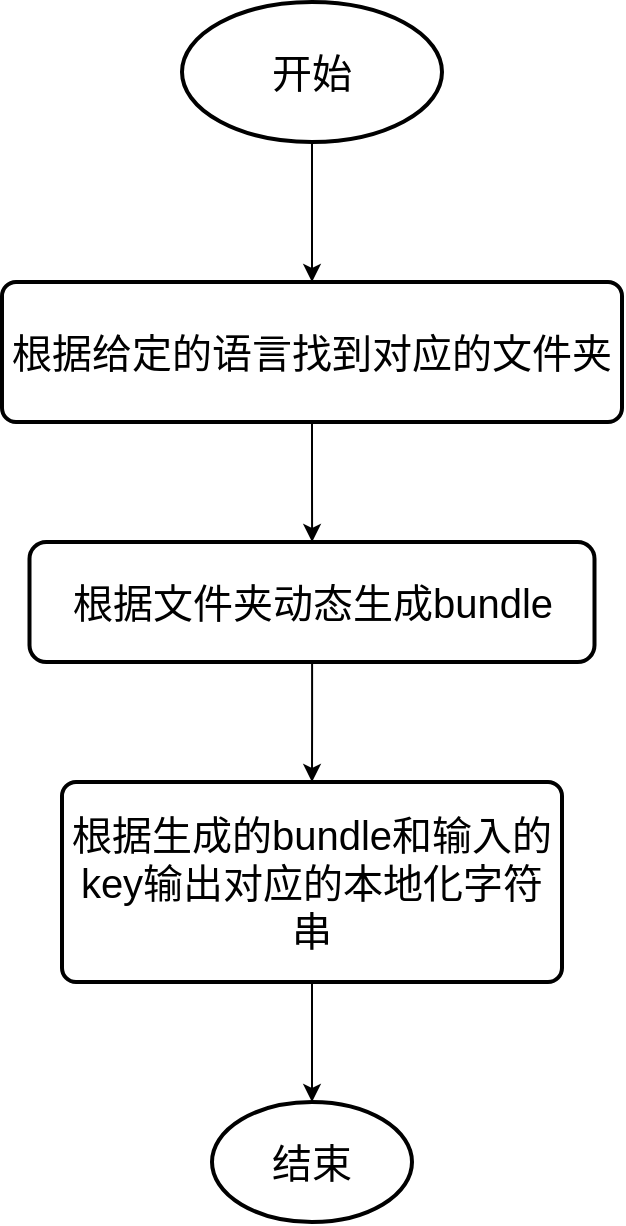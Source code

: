 <mxfile version="15.2.7" type="device"><diagram id="2twkdYTKVFE_3yi8_RL5" name="第 1 页"><mxGraphModel dx="1106" dy="783" grid="1" gridSize="10" guides="1" tooltips="1" connect="1" arrows="1" fold="1" page="1" pageScale="1" pageWidth="827" pageHeight="1169" math="0" shadow="0"><root><mxCell id="0"/><mxCell id="1" parent="0"/><mxCell id="hzBMaJ2XkQZfleyy-WzD-5" style="edgeStyle=orthogonalEdgeStyle;rounded=0;orthogonalLoop=1;jettySize=auto;html=1;fontSize=20;" edge="1" parent="1" source="hzBMaJ2XkQZfleyy-WzD-1" target="hzBMaJ2XkQZfleyy-WzD-2"><mxGeometry relative="1" as="geometry"/></mxCell><mxCell id="hzBMaJ2XkQZfleyy-WzD-1" value="开始" style="strokeWidth=2;html=1;shape=mxgraph.flowchart.start_1;whiteSpace=wrap;fontSize=20;" vertex="1" parent="1"><mxGeometry x="310" y="110" width="130" height="70" as="geometry"/></mxCell><mxCell id="hzBMaJ2XkQZfleyy-WzD-4" value="" style="edgeStyle=orthogonalEdgeStyle;rounded=0;orthogonalLoop=1;jettySize=auto;html=1;fontSize=20;" edge="1" parent="1" source="hzBMaJ2XkQZfleyy-WzD-2" target="hzBMaJ2XkQZfleyy-WzD-3"><mxGeometry relative="1" as="geometry"/></mxCell><mxCell id="hzBMaJ2XkQZfleyy-WzD-2" value="根据给定的语言找到对应的文件夹" style="rounded=1;whiteSpace=wrap;html=1;absoluteArcSize=1;arcSize=14;strokeWidth=2;fontSize=20;" vertex="1" parent="1"><mxGeometry x="220" y="250" width="310" height="70" as="geometry"/></mxCell><mxCell id="hzBMaJ2XkQZfleyy-WzD-7" style="edgeStyle=orthogonalEdgeStyle;rounded=0;orthogonalLoop=1;jettySize=auto;html=1;entryX=0.5;entryY=0;entryDx=0;entryDy=0;fontSize=20;" edge="1" parent="1" source="hzBMaJ2XkQZfleyy-WzD-3" target="hzBMaJ2XkQZfleyy-WzD-6"><mxGeometry relative="1" as="geometry"/></mxCell><mxCell id="hzBMaJ2XkQZfleyy-WzD-3" value="根据文件夹动态生成bundle" style="whiteSpace=wrap;html=1;rounded=1;fontSize=20;strokeWidth=2;arcSize=14;" vertex="1" parent="1"><mxGeometry x="233.75" y="380" width="282.5" height="60" as="geometry"/></mxCell><mxCell id="hzBMaJ2XkQZfleyy-WzD-9" style="edgeStyle=orthogonalEdgeStyle;rounded=0;orthogonalLoop=1;jettySize=auto;html=1;entryX=0.5;entryY=0;entryDx=0;entryDy=0;entryPerimeter=0;fontSize=20;" edge="1" parent="1" source="hzBMaJ2XkQZfleyy-WzD-6" target="hzBMaJ2XkQZfleyy-WzD-8"><mxGeometry relative="1" as="geometry"/></mxCell><mxCell id="hzBMaJ2XkQZfleyy-WzD-6" value="根据生成的bundle和输入的key输出对应的本地化字符串" style="rounded=1;whiteSpace=wrap;html=1;absoluteArcSize=1;arcSize=14;strokeWidth=2;fontSize=20;" vertex="1" parent="1"><mxGeometry x="250" y="500" width="250" height="100" as="geometry"/></mxCell><mxCell id="hzBMaJ2XkQZfleyy-WzD-8" value="结束" style="strokeWidth=2;html=1;shape=mxgraph.flowchart.start_1;whiteSpace=wrap;fontSize=20;" vertex="1" parent="1"><mxGeometry x="325" y="660" width="100" height="60" as="geometry"/></mxCell></root></mxGraphModel></diagram></mxfile>